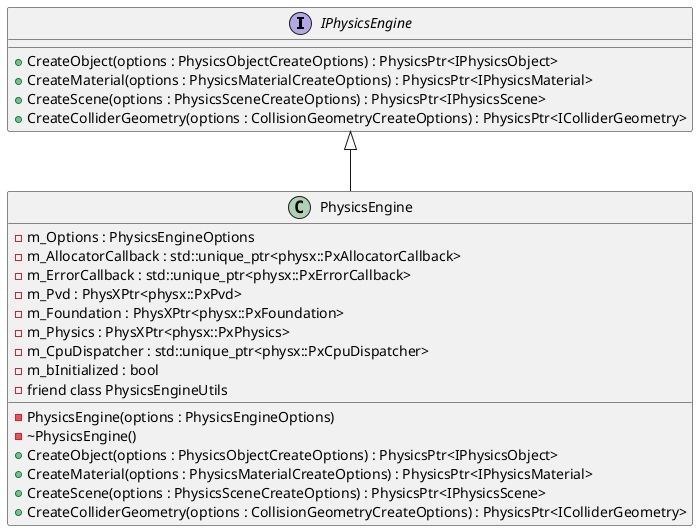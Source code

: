 @startuml PhysicsEngineDiagram

interface IPhysicsEngine {
  + CreateObject(options : PhysicsObjectCreateOptions) : PhysicsPtr<IPhysicsObject>
  + CreateMaterial(options : PhysicsMaterialCreateOptions) : PhysicsPtr<IPhysicsMaterial>
  + CreateScene(options : PhysicsSceneCreateOptions) : PhysicsPtr<IPhysicsScene>
  + CreateColliderGeometry(options : CollisionGeometryCreateOptions) : PhysicsPtr<IColliderGeometry>
}

class PhysicsEngine {
  - PhysicsEngine(options : PhysicsEngineOptions)
  - ~PhysicsEngine()
  + CreateObject(options : PhysicsObjectCreateOptions) : PhysicsPtr<IPhysicsObject>
  + CreateMaterial(options : PhysicsMaterialCreateOptions) : PhysicsPtr<IPhysicsMaterial>
  + CreateScene(options : PhysicsSceneCreateOptions) : PhysicsPtr<IPhysicsScene>
  + CreateColliderGeometry(options : CollisionGeometryCreateOptions) : PhysicsPtr<IColliderGeometry>
  - m_Options : PhysicsEngineOptions
  - m_AllocatorCallback : std::unique_ptr<physx::PxAllocatorCallback>
  - m_ErrorCallback : std::unique_ptr<physx::PxErrorCallback>
  - m_Pvd : PhysXPtr<physx::PxPvd>
  - m_Foundation : PhysXPtr<physx::PxFoundation>
  - m_Physics : PhysXPtr<physx::PxPhysics>
  - m_CpuDispatcher : std::unique_ptr<physx::PxCpuDispatcher>
  - m_bInitialized : bool
  - friend class PhysicsEngineUtils
}

IPhysicsEngine <|-- PhysicsEngine

@enduml

@startuml PhysicsSceneDiagram

interface IPhysicsScene {
  + Release() : void
  + Tick(deltaTime : MathLib::HReal) : void
  + AddPhysicsObject(physicsObject : PhysicsPtr<IPhysicsObject>) : bool
  + RemovePhysicsObject(physicsObject : PhysicsPtr<IPhysicsObject>) : void
  + GetPhysicsObjectCount() : uint32_t
  + GetPhysicsRigidDynamicCount() : uint32_t
  + GetPhysicsRigidStaticCount() : uint32_t
  + GetOffset() : size_t
}

class PhysicsScene {
  + PhysicsScene(options : PhysicsSceneCreateOptions, dispatcher : physx::PxCpuDispatcher*)
  + Release() : void
  + Tick(deltaTime : MathLib::HReal) : void
  + AddPhysicsObject(physicsObject : PhysicsPtr<IPhysicsObject>) : bool
  + RemovePhysicsObject(physicsObject : PhysicsPtr<IPhysicsObject>) : void
  + GetPhysicsObjectCount() : uint32_t
  + GetPhysicsRigidDynamicCount() : uint32_t
  + GetPhysicsRigidStaticCount() : uint32_t
  + GetOffset() : size_t
  - m_Scene : PhysXPtr<physx::PxScene>
  - m_RigidStatic : std::unordered_set<PhysicsPtr<IPhysicsObject>>
  - m_RigidDynamic : std::unordered_set<PhysicsPtr<IPhysicsObject>>
}

IPhysicsScene <|-- PhysicsScene

@enduml
@startuml PhysicsMaterialDiagram

class PhysicsMaterial {
  + PhysicsMaterial(options : PhysicsMaterialCreateOptions)
  + Release() : void
  + GetStaticFriction() : MathLib::HReal
  + GetDynamicFriction() : MathLib::HReal
  + GetRestitution() : MathLib::HReal
  + SetStaticFriction(value : MathLib::HReal) : MathLib::HReal
  + SetDynamicFriction(value : MathLib::HReal) : MathLib::HReal
  + SetRestitution(value : MathLib::HReal) : MathLib::HReal
  + GetDensity() : MathLib::HReal
  + SetDensity(value : MathLib::HReal) : MathLib::HReal
  + GetOffset() : size_t
  - m_Material : PhysXPtr<physx::PxMaterial>
  - m_Density : MathLib::HReal
}

@enduml
@startuml PhysicsObjectDiagram

interface IPhysicsObject {
  + Release() : void
  + Update() : void
  + AddColliderGeometry(colliderGeometry : PhysicsPtr<IColliderGeometry>, localTrans : MathLib::HTransform3) : bool
  + GetColliderGeometries(geomeries : std::vector<PhysicsPtr<IColliderGeometry>>, geoLocalPos : std::vector<MathLib::HTransform3>*) : void
  + GetType() : PhysicsObjectType
  + GetOffset() : size_t
  + SetTransform(trans : MathLib::HTransform3) : void
  + GetTransform() : const MathLib::HTransform3&
  + IsValid() : bool
}

interface IDynamicObject {
  + SetAngularDamping(damping : MathLib::HReal) : void
  + SetLinearVelocity(velocity : MathLib::HVector3) : void
  + SetAngularVelocity(velocity : MathLib::HVector3) : void
  + SetKinematic(bKinematic : bool) : void
  + IsKinematic() : bool
  + GetMass() : MathLib::HReal
  + GetLinearVelocity() : MathLib::HVector3
  + GetAngularDamping() : MathLib::HReal
  + GetAngularVelocity() : MathLib::HVector3
  + IsSleeping() : bool
}

class PhysicsRigidDynamic {
  + PhysicsRigidDynamic(material : PhysicsPtr<IPhysicsMaterial>)
  + Release() : void
  + Update() : void
  + IsValid() : bool
  + AddColliderGeometry(colliderGeometry : PhysicsPtr<IColliderGeometry>, localTrans : MathLib::HTransform3) : bool
  + GetColliderGeometries(geomeries : std::vector<PhysicsPtr<IColliderGeometry>>, geoLocalPos : std::vector<MathLib::HTransform3>*) : void
  + GetType() : PhysicsObjectType
  + GetOffset() : size_t
  + SetTransform(trans : MathLib::HTransform3) : void
  + GetTransform() : const MathLib::HTransform3&
  + SetAngularDamping(damping : MathLib::HReal) : void
  + SetLinearVelocity(velocity : MathLib::HVector3) : void
  + SetAngularVelocity(velocity : MathLib::HVector3) : void
  + SetKinematic(bKinematic : bool) : void
  + IsKinematic() : bool
  + GetMass() : MathLib::HReal
  + GetLinearVelocity() : MathLib::HVector3
  + GetAngularDamping() : MathLib::HReal
  + GetAngularVelocity() : MathLib::HVector3
  + IsSleeping() : bool
  - m_Type : PhysicsObjectType
  - m_RigidDynamic : PhysXPtr<physx::PxRigidDynamic>
  - m_Material : PhysicsPtr<IPhysicsMaterial>
  - m_ColliderGeometries : std::vector<PhysicsPtr<IColliderGeometry>>
  - m_ColliderLocalPos : std::vector<MathLib::HTransform3>
  - m_bIsKinematic : bool
  - m_Mass : MathLib::HReal
  - m_LinearVelocity : MathLib::HVector3
  - m_AngularDamping : MathLib::HReal
  - m_AngularVelocity : MathLib::HVector3
  - m_Transform : MathLib::HTransform3
}

IPhysicsObject <|-- PhysicsRigidDynamic
IDynamicObject <|.. PhysicsRigidDynamic

class PhysicsRigidStatic {
  + PhysicsRigidStatic(material : PhysicsPtr<IPhysicsMaterial>)
  + Release() : void
  + Update() : void
  + IsValid() : bool
  + SetTransform(trans : MathLib::HTransform3) : void
  + GetTransform() : const MathLib::HTransform3&
  + AddColliderGeometry(colliderGeometry : PhysicsPtr<IColliderGeometry>, localTrans : MathLib::HTransform3) : bool
  + GetColliderGeometries(geomeries : std::vector<PhysicsPtr<IColliderGeometry>>, geoLocalPos : std::vector<MathLib::HTransform3>*) : void
  + GetType() : PhysicsObjectType
  + GetOffset() : size_t
  - m_Type : PhysicsObjectType
  - m_RigidStatic : PhysXPtr<physx::PxRigidStatic>
  - m_Material : PhysicsPtr<IPhysicsMaterial>
  - m_ColliderGeometries : std::vector<PhysicsPtr<IColliderGeometry>>
  - m_ColliderLocalPos : std::vector<MathLib::HTransform3>
  - m_Transform : MathLib::HTransform3
}

IPhysicsObject <|-- PhysicsRigidStatic

@enduml

@startuml OCLAccelerationDiagram

class OCLAcceleration {
  + OCLAcceleration()
  + ~OCLAcceleration()
  + InitPlatform(platformIndex : unsigned int = 0) : bool
  + InitDevice(deviceIndex : unsigned int) : bool
  + GetPlatformsInfo(info : std::vector<std::string>, indentation : std::string) : bool
  + GetDevicesInfo(info : std::vector<std::string>, indentation : std::string) : bool
  + GetPlatform() : cl_platform_id*
  + GetPlatform() const : const cl_platform_id*
  + GetDevice() : cl_device_id*
  + GetDevice() const : const cl_device_id*
  - m_platform : cl_platform_id
  - m_device : cl_device_id
  - m_lastError : cl_int
}

@enduml

@startuml ConvexMeshDecomposerDiagram

class ConvexMeshDecomposer {
  + ConvexMeshDecomposer(useOCLAcceleration : bool = true)
  + ~ConvexMeshDecomposer()
  + EnableOCLAcceleration(bEnable : bool) : void
  + IsOCLAccelerationEnabled() : bool
  + Decompose(meshData : PhysicsMeshData, params : ConvexDecomposeOptions, convexMeshesData : std::vector<PhysicsMeshData>) : bool
  - _InitOCLAcceleration() : void
  - m_bUseOCLAcceleration : bool
  - m_VHACD : VHACD::IVHACD*
  - m_OCLAcceleration : std::unique_ptr<OCLAcceleration>
}

@enduml

@startuml ColliderGeometryDiagram

interface IColliderGeometry {
  + Release() : void
  + GetType() : CollierGeometryType
  + SetScale(scale : MathLib::HVector3) : void
  + GetParams(options : CollisionGeometryCreateOptions) : void
}

class BoxColliderGeometry {
  + BoxColliderGeometry(halfExtents : MathLib::HVector3)
  + Release() : void
  + GetType() : CollierGeometryType
  + SetScale(scale : MathLib::HVector3) : void
  + GetHalfSize() : MathLib::HVector3
  + GetScale() : MathLib::HVector3
  + GetParams(options : CollisionGeometryCreateOptions) : void
  - m_HalfExtents : MathLib::HVector3
  - m_Scale : MathLib::HVector3
}

class SphereColliderGeometry {
  + SphereColliderGeometry(radius : MathLib::HReal)
  + Release() : void
  + GetType() : CollierGeometryType
  + SetScale(scale : MathLib::HVector3) : void
  + GetRadius() : MathLib::HReal
  + GetScale() : MathLib::HVector3
  + GetParams(options : CollisionGeometryCreateOptions) : void
  - m_Radius : MathLib::HReal
  - m_Scale : MathLib::HVector3
}

class PlaneColliderGeometry {
  + PlaneColliderGeometry(normal : MathLib::HVector3, distance : MathLib::HReal)
  + Release() : void
  + GetType() : CollierGeometryType
  + SetScale(scale : MathLib::HVector3) : void
  + GetNormal() : MathLib::HVector3
  + GetDistance() : MathLib::HReal
  + GetScale() : MathLib::HVector3
  + GetParams(options : CollisionGeometryCreateOptions) : void
  - m_Normal : MathLib::HVector3
  - m_Distance : MathLib::HReal
  - m_Scale : MathLib::HVector3
}

class CapsuleColliderGeometry {
  + CapsuleColliderGeometry(radius : MathLib::HReal, halfHeight : MathLib::HReal)
  + Release() : void
  + GetType() : CollierGeometryType
  + SetScale(scale : MathLib::HVector3) : void
  + GetRadius() : MathLib::HReal
  + GetHalfHeight() : MathLib::HReal
  + GetScale() : MathLib::HVector3
  + GetParams(options : CollisionGeometryCreateOptions) : void
  - m_Radius : MathLib::HReal
  - m_HalfHeight : MathLib::HReal
  - m_Scale : MathLib::HVector3
}

class TriangleMeshColliderGeometry {
  + TriangleMeshColliderGeometry(vertices : std::vector<MathLib::HVector3>, indices : std::vector<uint32_t>)
  + Release() : void
  + GetType() : CollierGeometryType
  + SetScale(scale : MathLib::HVector3) : void
  + GetVertices() : const std::vector<MathLib::HVector3>&
  + GetIndices() : const std::vector<uint32_t>&
  + GetScale() : MathLib::HVector3
  + GetParams(options : CollisionGeometryCreateOptions) : void
  - m_Vertices : std::vector<MathLib::HVector3>
  - m_Indices : std::vector<uint32_t>
  - m_Scale : MathLib::HVector3
}

class ConvexMeshColliderGeometry {
  + ConvexMeshColliderGeometry(vertices : std::vector<MathLib::HVector3>, indices : std::vector<uint32_t>)
  + Release() : void
  + GetType() : CollierGeometryType
  + SetScale(scale : MathLib::HVector3) : void
  + GetVertices() : const std::vector<MathLib::HVector3>&
  + GetIndices() : const std::vector<uint32_t>&
  + GetScale() : MathLib::HVector3
  + GetParams(options : CollisionGeometryCreateOptions) : void
  - m_Vertices : std::vector<MathLib::HVector3>
  - m_Indices : std::vector<uint32_t>
  - m_Scale : MathLib::HVector3
}

IColliderGeometry <|-- BoxColliderGeometry
IColliderGeometry <|-- SphereColliderGeometry
IColliderGeometry <|-- PlaneColliderGeometry
IColliderGeometry <|-- CapsuleColliderGeometry
IColliderGeometry <|-- TriangleMeshColliderGeometry
IColliderGeometry <|-- ConvexMeshColliderGeometry

@enduml
